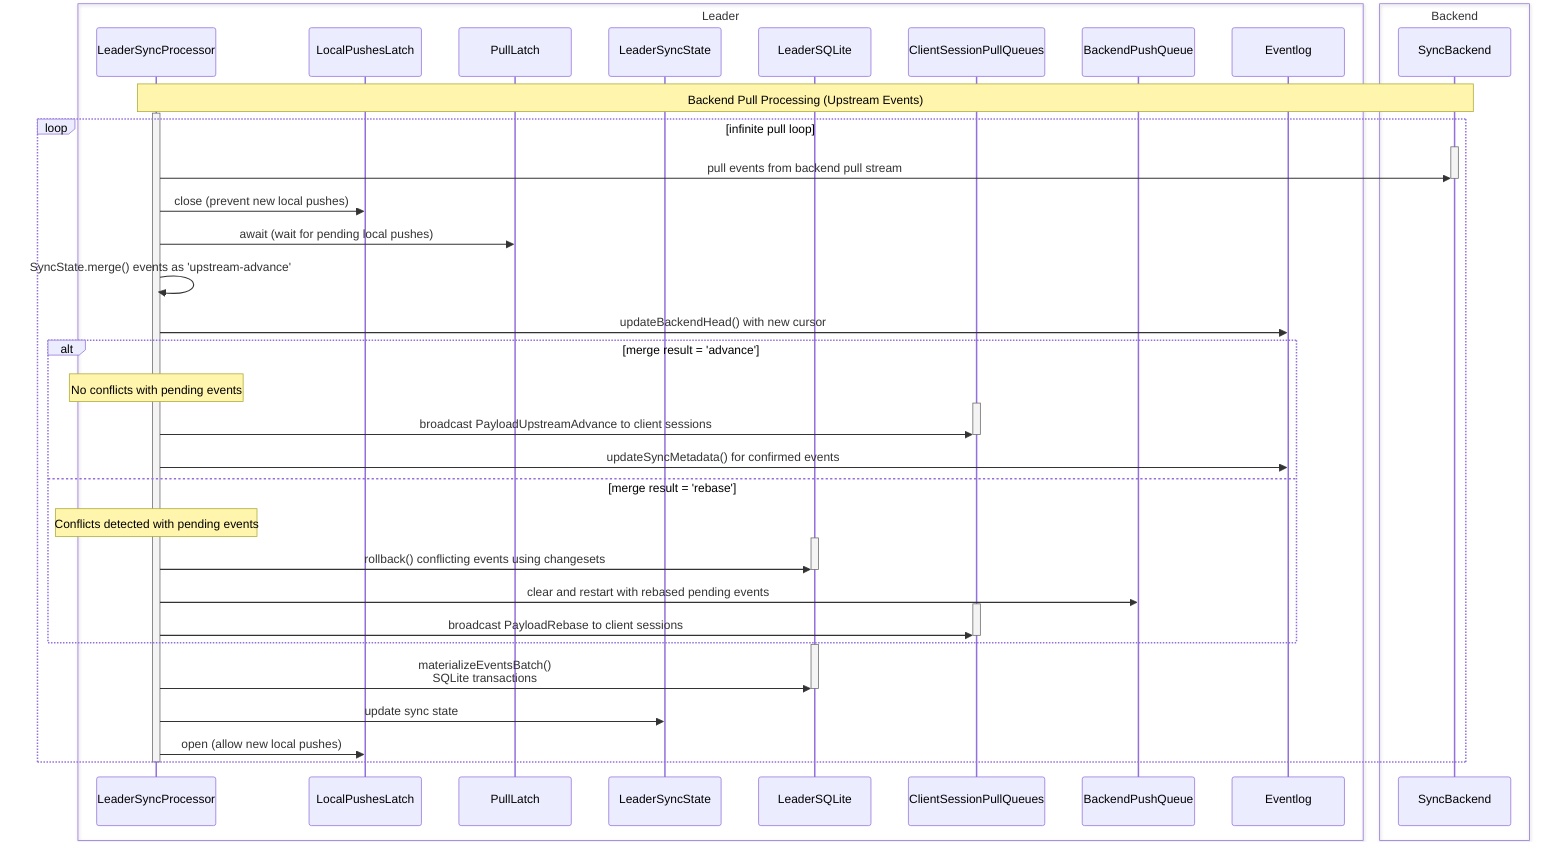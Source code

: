sequenceDiagram
    box Leader
        participant LSP as LeaderSyncProcessor
        participant LocalPushesLatch
        participant PullLatch
        participant LeaderSyncState
        participant LeaderSQLite
        participant ClientSessionPullQueues
        participant BackendPushQueue
        participant Eventlog
    end
    box Backend
        participant SyncBackend
    end

    Note over LSP, SyncBackend: Backend Pull Processing (Upstream Events)

    %% Continuous pull loop
    activate LSP
    loop infinite pull loop
        activate SyncBackend
        LSP->>SyncBackend: pull events from backend pull stream
        deactivate SyncBackend
        
        %% Coordinate with local pushes
        LSP->>LocalPushesLatch: close (prevent new local pushes)
        LSP->>PullLatch: await (wait for pending local pushes)
        
        %% Process upstream events
        LSP->>LSP: SyncState.merge() events as 'upstream-advance'
        LSP->>Eventlog: updateBackendHead() with new cursor
        
        alt merge result = 'advance'
            Note over LSP: No conflicts with pending events
            activate ClientSessionPullQueues
            LSP->>ClientSessionPullQueues: broadcast PayloadUpstreamAdvance to client sessions
            deactivate ClientSessionPullQueues
            LSP->>Eventlog: updateSyncMetadata() for confirmed events
            
        else merge result = 'rebase'
            Note over LSP: Conflicts detected with pending events
            activate LeaderSQLite
            LSP->>LeaderSQLite: rollback() conflicting events using changesets
            deactivate LeaderSQLite
            LSP->>BackendPushQueue: clear and restart with rebased pending events
            activate ClientSessionPullQueues
            LSP->>ClientSessionPullQueues: broadcast PayloadRebase to client sessions
            deactivate ClientSessionPullQueues
        end
        
        %% Materialize upstream events
        activate LeaderSQLite
        LSP->>LeaderSQLite: materializeEventsBatch()<br/>SQLite transactions
        deactivate LeaderSQLite
        LSP->>LeaderSyncState: update sync state
        
        %% Re-enable local pushes
        LSP->>LocalPushesLatch: open (allow new local pushes)
    end
    deactivate LSP